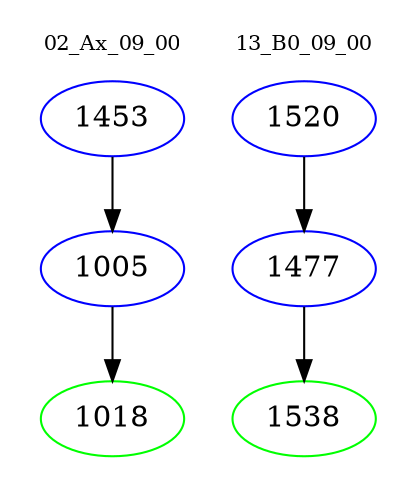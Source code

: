 digraph{
subgraph cluster_0 {
color = white
label = "02_Ax_09_00";
fontsize=10;
T0_1453 [label="1453", color="blue"]
T0_1453 -> T0_1005 [color="black"]
T0_1005 [label="1005", color="blue"]
T0_1005 -> T0_1018 [color="black"]
T0_1018 [label="1018", color="green"]
}
subgraph cluster_1 {
color = white
label = "13_B0_09_00";
fontsize=10;
T1_1520 [label="1520", color="blue"]
T1_1520 -> T1_1477 [color="black"]
T1_1477 [label="1477", color="blue"]
T1_1477 -> T1_1538 [color="black"]
T1_1538 [label="1538", color="green"]
}
}
